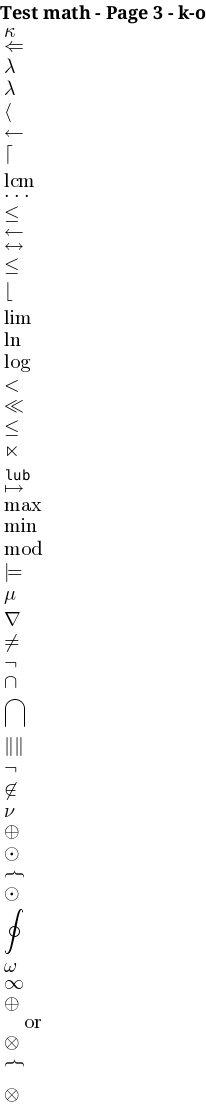 {
  "sha1": "8zw1sshohp8nhsiykg45kynw0gigezh",
  "insertion": {
    "when": "2024-06-20T20:29:41.048Z",
    "url": "https://github.com/plantuml/plantuml/pull/1767",
    "user": "The-Lum"
  }
}
@startcreole math-Page-3
= Test math - Page 3 - k-o
<math>kappa</math>
<math>lArr</math>
<math>lambda</math>
<math>lamda</math>
<math>langle</math>
<math>larr</math>
<math>lceiling</math>
<math>lcm</math>
<math>ldots</math>
<math>le</math>
<math>leftarrow</math>
<math>leftrightarrow</math>
<math>leq</math>
<math>lfloor</math>
<math>lim</math>
<math>ln</math>
<math>log</math>
<math>lt</math>
<math>mlt</math>
<math>lt=</math>
<math>ltimes</math>
<math>lub</math>
<math>mapsto</math>
<math>max</math>
<math>min</math>
<math>mod</math>
<math>models</math>
<math>mu</math>
<math>nabla</math>
<math>ne</math>
<math>neg</math>
<math>nn</math>
<math>nnn</math>
<math>norm</math>
<math>not</math>
<math>notin</math>
<math>nu</math>
<math>o+</math>
<math>o.</math>
<math>obrace</math>
<math>odot</math>
<math>oint</math>
<math>omega</math>
<math>oo</math>
<math>oplus</math>
<math>or</math>
<math>otimes</math>
<math>overbrace</math>
<math>overline</math>
<math>ox</math>
@endcreole
